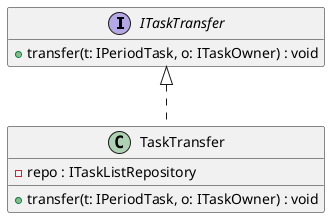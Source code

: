@startuml
hide empty methods
hide empty fields
interface "ITaskTransfer" {
    +transfer(t: IPeriodTask, o: ITaskOwner) : void
}
class "TaskTransfer" {
    -repo : ITaskListRepository
    +transfer(t: IPeriodTask, o: ITaskOwner) : void
}
"ITaskTransfer" <|.. "TaskTransfer"
@enduml